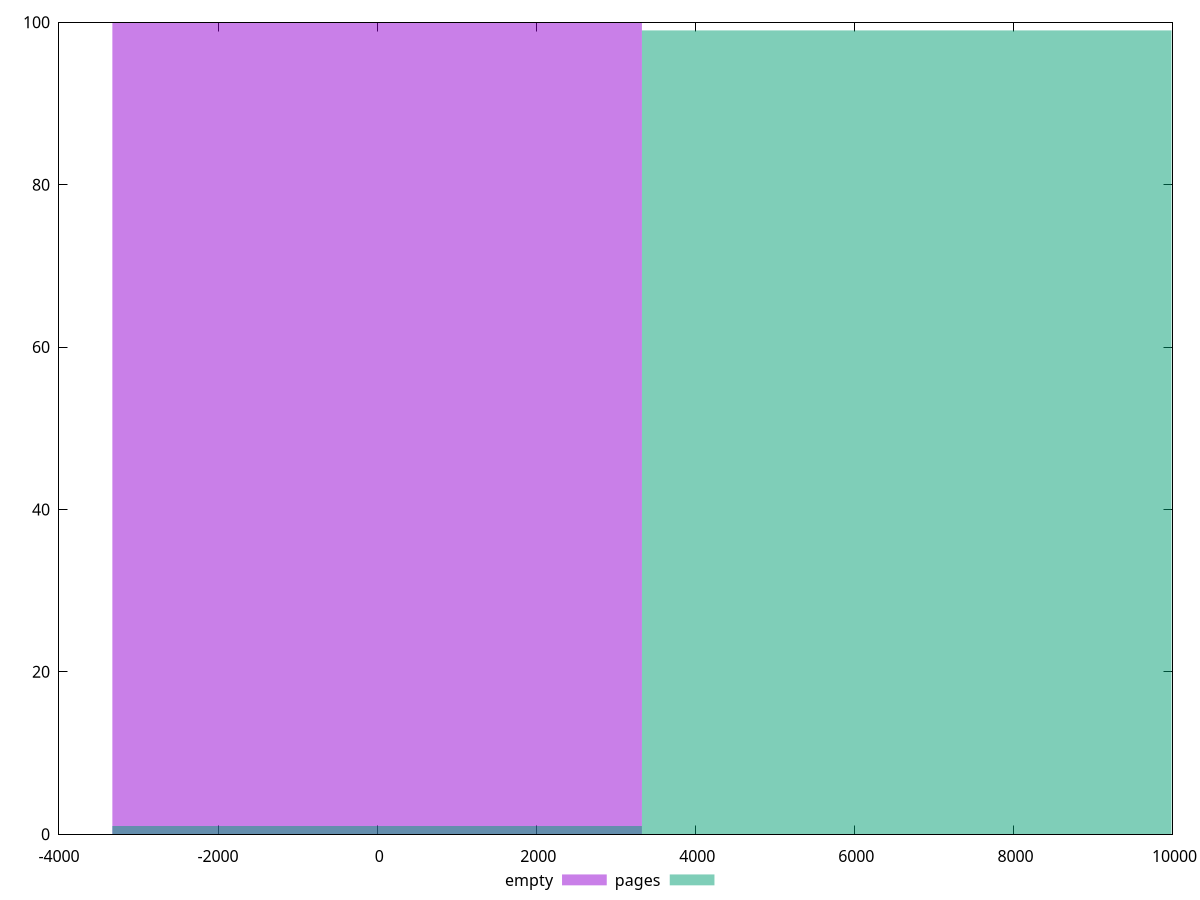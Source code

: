 reset
set terminal svg size 640, 500 enhanced background rgb 'white'
set output "reprap/uses-text-compression/comparison/histogram/0_vs_1.svg"

$empty <<EOF
0 100
EOF

$pages <<EOF
6658.198782355476 99
0 1
EOF

set key outside below
set boxwidth 6658.198782355476
set yrange [0:100]
set style fill transparent solid 0.5 noborder

plot \
  $empty title "empty" with boxes, \
  $pages title "pages" with boxes, \


reset